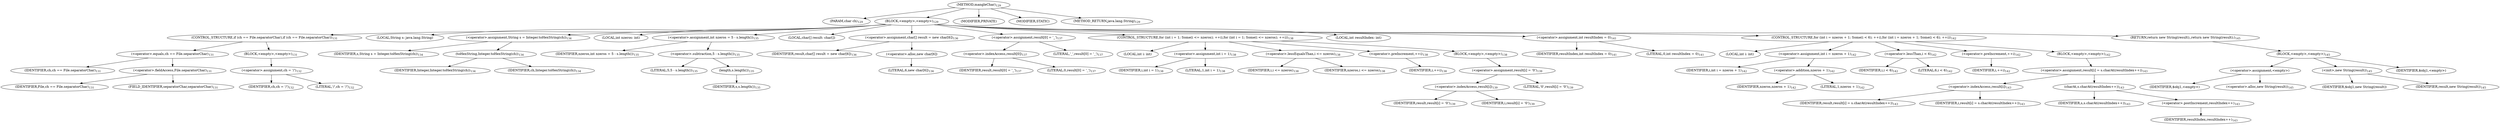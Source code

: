 digraph "mangleChar" {  
"176" [label = <(METHOD,mangleChar)<SUB>129</SUB>> ]
"177" [label = <(PARAM,char ch)<SUB>129</SUB>> ]
"178" [label = <(BLOCK,&lt;empty&gt;,&lt;empty&gt;)<SUB>129</SUB>> ]
"179" [label = <(CONTROL_STRUCTURE,if (ch == File.separatorChar),if (ch == File.separatorChar))<SUB>131</SUB>> ]
"180" [label = <(&lt;operator&gt;.equals,ch == File.separatorChar)<SUB>131</SUB>> ]
"181" [label = <(IDENTIFIER,ch,ch == File.separatorChar)<SUB>131</SUB>> ]
"182" [label = <(&lt;operator&gt;.fieldAccess,File.separatorChar)<SUB>131</SUB>> ]
"183" [label = <(IDENTIFIER,File,ch == File.separatorChar)<SUB>131</SUB>> ]
"184" [label = <(FIELD_IDENTIFIER,separatorChar,separatorChar)<SUB>131</SUB>> ]
"185" [label = <(BLOCK,&lt;empty&gt;,&lt;empty&gt;)<SUB>131</SUB>> ]
"186" [label = <(&lt;operator&gt;.assignment,ch = '/')<SUB>132</SUB>> ]
"187" [label = <(IDENTIFIER,ch,ch = '/')<SUB>132</SUB>> ]
"188" [label = <(LITERAL,'/',ch = '/')<SUB>132</SUB>> ]
"189" [label = <(LOCAL,String s: java.lang.String)> ]
"190" [label = <(&lt;operator&gt;.assignment,String s = Integer.toHexString(ch))<SUB>134</SUB>> ]
"191" [label = <(IDENTIFIER,s,String s = Integer.toHexString(ch))<SUB>134</SUB>> ]
"192" [label = <(toHexString,Integer.toHexString(ch))<SUB>134</SUB>> ]
"193" [label = <(IDENTIFIER,Integer,Integer.toHexString(ch))<SUB>134</SUB>> ]
"194" [label = <(IDENTIFIER,ch,Integer.toHexString(ch))<SUB>134</SUB>> ]
"195" [label = <(LOCAL,int nzeros: int)> ]
"196" [label = <(&lt;operator&gt;.assignment,int nzeros = 5 - s.length())<SUB>135</SUB>> ]
"197" [label = <(IDENTIFIER,nzeros,int nzeros = 5 - s.length())<SUB>135</SUB>> ]
"198" [label = <(&lt;operator&gt;.subtraction,5 - s.length())<SUB>135</SUB>> ]
"199" [label = <(LITERAL,5,5 - s.length())<SUB>135</SUB>> ]
"200" [label = <(length,s.length())<SUB>135</SUB>> ]
"201" [label = <(IDENTIFIER,s,s.length())<SUB>135</SUB>> ]
"202" [label = <(LOCAL,char[] result: char[])> ]
"203" [label = <(&lt;operator&gt;.assignment,char[] result = new char[6])<SUB>136</SUB>> ]
"204" [label = <(IDENTIFIER,result,char[] result = new char[6])<SUB>136</SUB>> ]
"205" [label = <(&lt;operator&gt;.alloc,new char[6])> ]
"206" [label = <(LITERAL,6,new char[6])<SUB>136</SUB>> ]
"207" [label = <(&lt;operator&gt;.assignment,result[0] = '_')<SUB>137</SUB>> ]
"208" [label = <(&lt;operator&gt;.indexAccess,result[0])<SUB>137</SUB>> ]
"209" [label = <(IDENTIFIER,result,result[0] = '_')<SUB>137</SUB>> ]
"210" [label = <(LITERAL,0,result[0] = '_')<SUB>137</SUB>> ]
"211" [label = <(LITERAL,'_',result[0] = '_')<SUB>137</SUB>> ]
"212" [label = <(CONTROL_STRUCTURE,for (int i = 1; Some(i &lt;= nzeros); ++i),for (int i = 1; Some(i &lt;= nzeros); ++i))<SUB>138</SUB>> ]
"213" [label = <(LOCAL,int i: int)> ]
"214" [label = <(&lt;operator&gt;.assignment,int i = 1)<SUB>138</SUB>> ]
"215" [label = <(IDENTIFIER,i,int i = 1)<SUB>138</SUB>> ]
"216" [label = <(LITERAL,1,int i = 1)<SUB>138</SUB>> ]
"217" [label = <(&lt;operator&gt;.lessEqualsThan,i &lt;= nzeros)<SUB>138</SUB>> ]
"218" [label = <(IDENTIFIER,i,i &lt;= nzeros)<SUB>138</SUB>> ]
"219" [label = <(IDENTIFIER,nzeros,i &lt;= nzeros)<SUB>138</SUB>> ]
"220" [label = <(&lt;operator&gt;.preIncrement,++i)<SUB>138</SUB>> ]
"221" [label = <(IDENTIFIER,i,++i)<SUB>138</SUB>> ]
"222" [label = <(BLOCK,&lt;empty&gt;,&lt;empty&gt;)<SUB>138</SUB>> ]
"223" [label = <(&lt;operator&gt;.assignment,result[i] = '0')<SUB>139</SUB>> ]
"224" [label = <(&lt;operator&gt;.indexAccess,result[i])<SUB>139</SUB>> ]
"225" [label = <(IDENTIFIER,result,result[i] = '0')<SUB>139</SUB>> ]
"226" [label = <(IDENTIFIER,i,result[i] = '0')<SUB>139</SUB>> ]
"227" [label = <(LITERAL,'0',result[i] = '0')<SUB>139</SUB>> ]
"228" [label = <(LOCAL,int resultIndex: int)> ]
"229" [label = <(&lt;operator&gt;.assignment,int resultIndex = 0)<SUB>141</SUB>> ]
"230" [label = <(IDENTIFIER,resultIndex,int resultIndex = 0)<SUB>141</SUB>> ]
"231" [label = <(LITERAL,0,int resultIndex = 0)<SUB>141</SUB>> ]
"232" [label = <(CONTROL_STRUCTURE,for (int i = nzeros + 1; Some(i &lt; 6); ++i),for (int i = nzeros + 1; Some(i &lt; 6); ++i))<SUB>142</SUB>> ]
"233" [label = <(LOCAL,int i: int)> ]
"234" [label = <(&lt;operator&gt;.assignment,int i = nzeros + 1)<SUB>142</SUB>> ]
"235" [label = <(IDENTIFIER,i,int i = nzeros + 1)<SUB>142</SUB>> ]
"236" [label = <(&lt;operator&gt;.addition,nzeros + 1)<SUB>142</SUB>> ]
"237" [label = <(IDENTIFIER,nzeros,nzeros + 1)<SUB>142</SUB>> ]
"238" [label = <(LITERAL,1,nzeros + 1)<SUB>142</SUB>> ]
"239" [label = <(&lt;operator&gt;.lessThan,i &lt; 6)<SUB>142</SUB>> ]
"240" [label = <(IDENTIFIER,i,i &lt; 6)<SUB>142</SUB>> ]
"241" [label = <(LITERAL,6,i &lt; 6)<SUB>142</SUB>> ]
"242" [label = <(&lt;operator&gt;.preIncrement,++i)<SUB>142</SUB>> ]
"243" [label = <(IDENTIFIER,i,++i)<SUB>142</SUB>> ]
"244" [label = <(BLOCK,&lt;empty&gt;,&lt;empty&gt;)<SUB>142</SUB>> ]
"245" [label = <(&lt;operator&gt;.assignment,result[i] = s.charAt(resultIndex++))<SUB>143</SUB>> ]
"246" [label = <(&lt;operator&gt;.indexAccess,result[i])<SUB>143</SUB>> ]
"247" [label = <(IDENTIFIER,result,result[i] = s.charAt(resultIndex++))<SUB>143</SUB>> ]
"248" [label = <(IDENTIFIER,i,result[i] = s.charAt(resultIndex++))<SUB>143</SUB>> ]
"249" [label = <(charAt,s.charAt(resultIndex++))<SUB>143</SUB>> ]
"250" [label = <(IDENTIFIER,s,s.charAt(resultIndex++))<SUB>143</SUB>> ]
"251" [label = <(&lt;operator&gt;.postIncrement,resultIndex++)<SUB>143</SUB>> ]
"252" [label = <(IDENTIFIER,resultIndex,resultIndex++)<SUB>143</SUB>> ]
"253" [label = <(RETURN,return new String(result);,return new String(result);)<SUB>145</SUB>> ]
"254" [label = <(BLOCK,&lt;empty&gt;,&lt;empty&gt;)<SUB>145</SUB>> ]
"255" [label = <(&lt;operator&gt;.assignment,&lt;empty&gt;)> ]
"256" [label = <(IDENTIFIER,$obj1,&lt;empty&gt;)> ]
"257" [label = <(&lt;operator&gt;.alloc,new String(result))<SUB>145</SUB>> ]
"258" [label = <(&lt;init&gt;,new String(result))<SUB>145</SUB>> ]
"259" [label = <(IDENTIFIER,$obj1,new String(result))> ]
"260" [label = <(IDENTIFIER,result,new String(result))<SUB>145</SUB>> ]
"261" [label = <(IDENTIFIER,$obj1,&lt;empty&gt;)> ]
"262" [label = <(MODIFIER,PRIVATE)> ]
"263" [label = <(MODIFIER,STATIC)> ]
"264" [label = <(METHOD_RETURN,java.lang.String)<SUB>129</SUB>> ]
  "176" -> "177" 
  "176" -> "178" 
  "176" -> "262" 
  "176" -> "263" 
  "176" -> "264" 
  "178" -> "179" 
  "178" -> "189" 
  "178" -> "190" 
  "178" -> "195" 
  "178" -> "196" 
  "178" -> "202" 
  "178" -> "203" 
  "178" -> "207" 
  "178" -> "212" 
  "178" -> "228" 
  "178" -> "229" 
  "178" -> "232" 
  "178" -> "253" 
  "179" -> "180" 
  "179" -> "185" 
  "180" -> "181" 
  "180" -> "182" 
  "182" -> "183" 
  "182" -> "184" 
  "185" -> "186" 
  "186" -> "187" 
  "186" -> "188" 
  "190" -> "191" 
  "190" -> "192" 
  "192" -> "193" 
  "192" -> "194" 
  "196" -> "197" 
  "196" -> "198" 
  "198" -> "199" 
  "198" -> "200" 
  "200" -> "201" 
  "203" -> "204" 
  "203" -> "205" 
  "205" -> "206" 
  "207" -> "208" 
  "207" -> "211" 
  "208" -> "209" 
  "208" -> "210" 
  "212" -> "213" 
  "212" -> "214" 
  "212" -> "217" 
  "212" -> "220" 
  "212" -> "222" 
  "214" -> "215" 
  "214" -> "216" 
  "217" -> "218" 
  "217" -> "219" 
  "220" -> "221" 
  "222" -> "223" 
  "223" -> "224" 
  "223" -> "227" 
  "224" -> "225" 
  "224" -> "226" 
  "229" -> "230" 
  "229" -> "231" 
  "232" -> "233" 
  "232" -> "234" 
  "232" -> "239" 
  "232" -> "242" 
  "232" -> "244" 
  "234" -> "235" 
  "234" -> "236" 
  "236" -> "237" 
  "236" -> "238" 
  "239" -> "240" 
  "239" -> "241" 
  "242" -> "243" 
  "244" -> "245" 
  "245" -> "246" 
  "245" -> "249" 
  "246" -> "247" 
  "246" -> "248" 
  "249" -> "250" 
  "249" -> "251" 
  "251" -> "252" 
  "253" -> "254" 
  "254" -> "255" 
  "254" -> "258" 
  "254" -> "261" 
  "255" -> "256" 
  "255" -> "257" 
  "258" -> "259" 
  "258" -> "260" 
}
